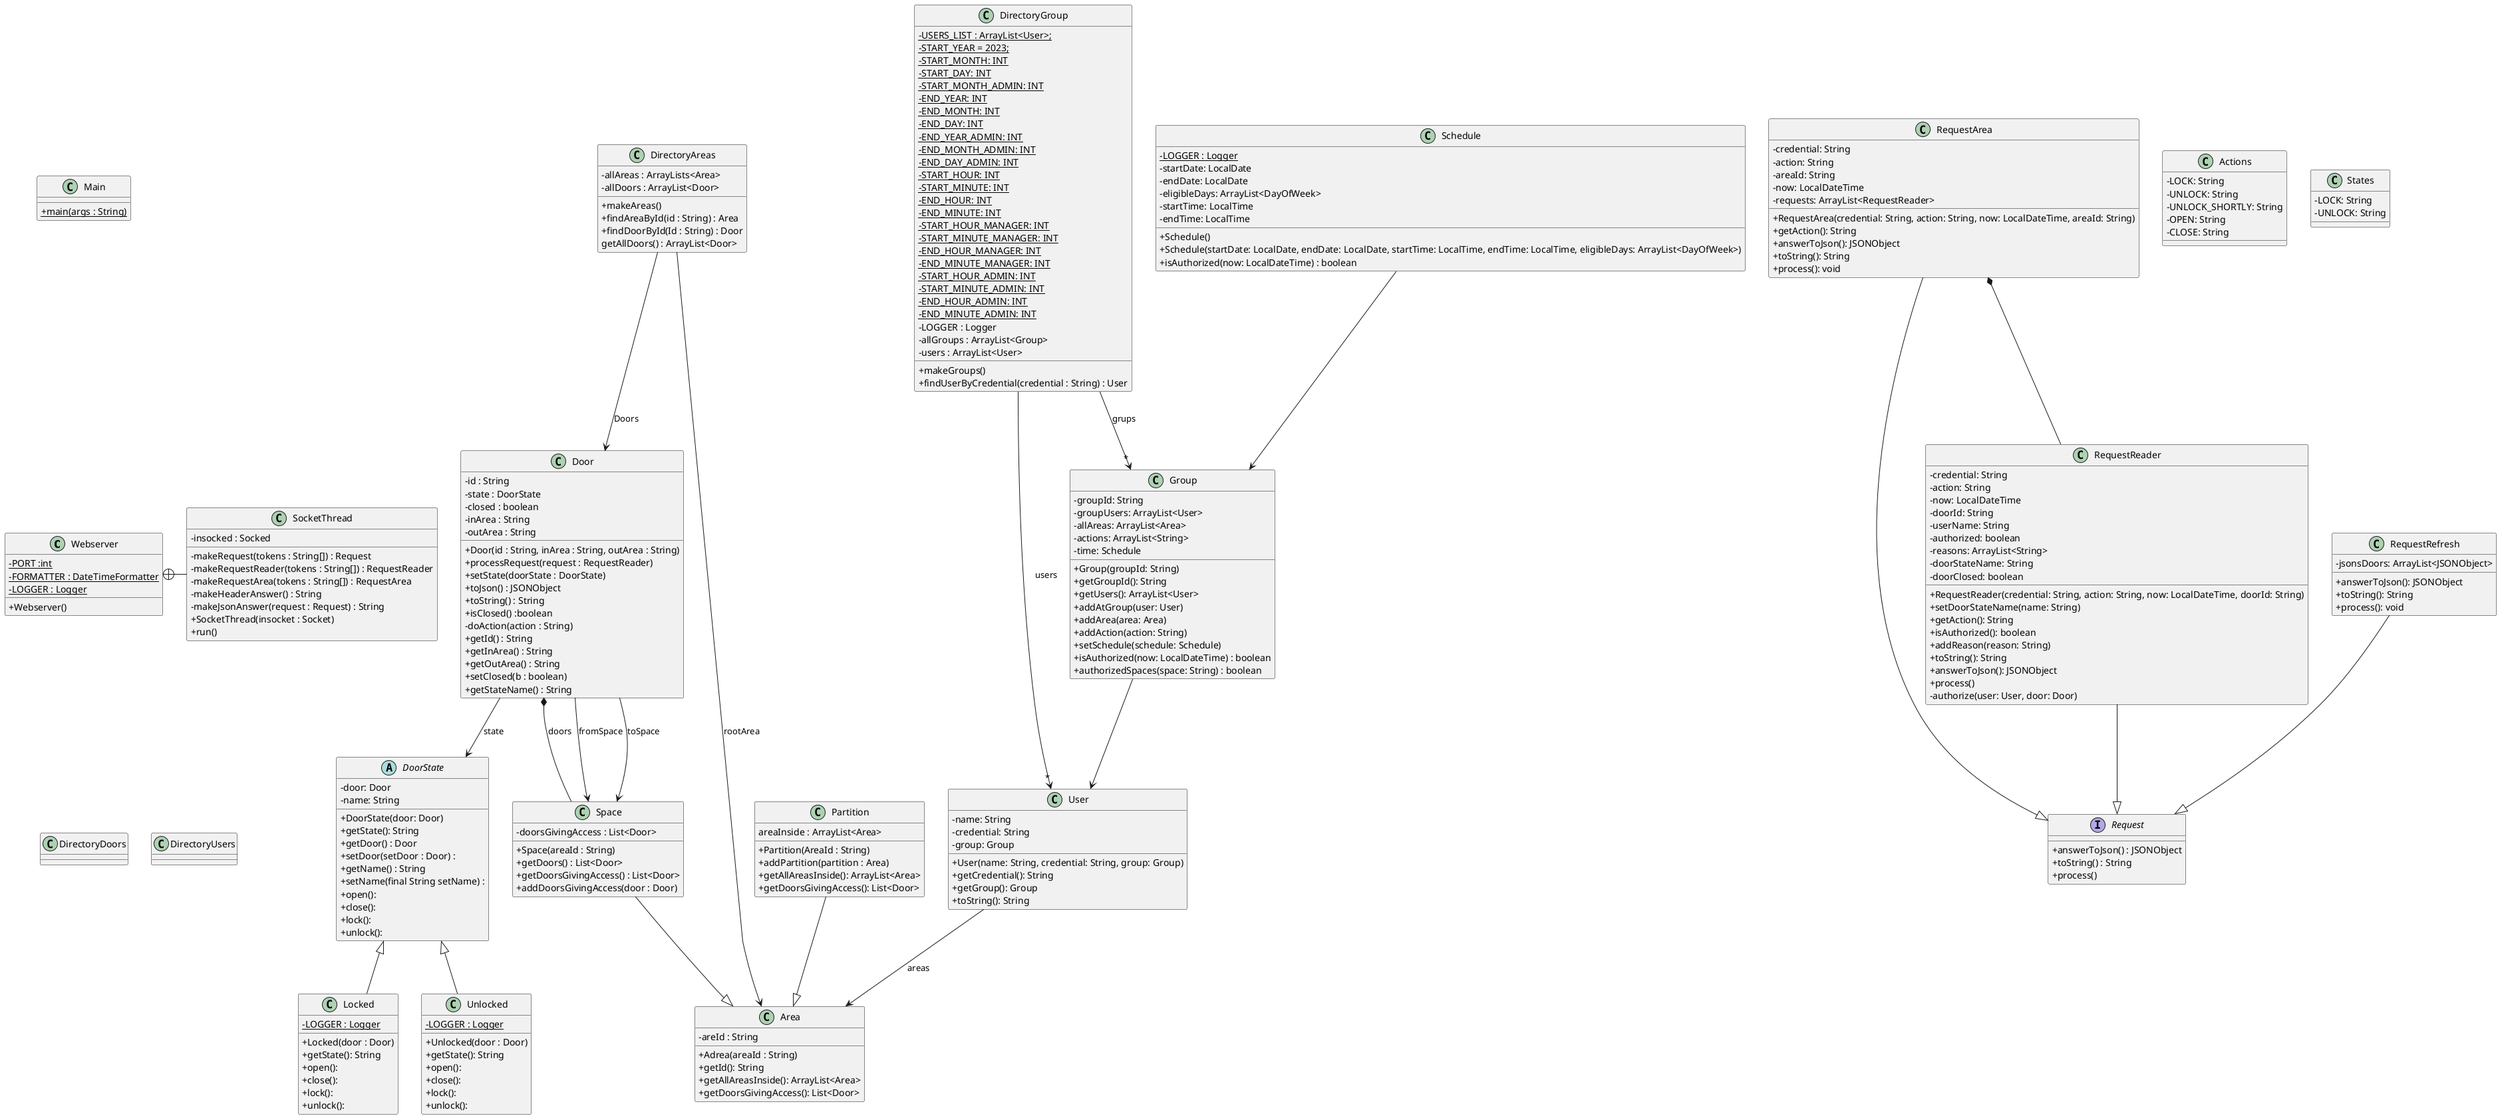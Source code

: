 @startuml
'https://plantuml.com/class-diagram

skinparam classAttributeIconSize 0

class Webserver {
- {static} PORT :int
- {static} FORMATTER : DateTimeFormatter
- {static} LOGGER : Logger
+ Webserver()
}

class SocketThread {
- insocked : Socked
- makeRequest(tokens : String[]) : Request
- makeRequestReader(tokens : String[]) : RequestReader
- makeRequestArea(tokens : String[]) : RequestArea
- makeHeaderAnswer() : String
- makeJsonAnswer(request : Request) : String
+ SocketThread(insocket : Socket)
+ run()
}

Webserver +-right- SocketThread

class Door {
- id : String
- state : DoorState
- closed : boolean
- inArea : String
- outArea : String
+ Door(id : String, inArea : String, outArea : String)
+ processRequest(request : RequestReader)
+ setState(doorState : DoorState)
+ toJson() : JSONObject
+ toString() : String
+ isClosed() :boolean
- doAction(action : String)
+getId() : String
+getInArea() : String
+getOutArea() : String
+ setClosed(b : boolean)
+ getStateName() : String
}

Door --> DoorState : "state"
Door --> Space : fromSpace
Door --> Space : toSpace

abstract Class DoorState
{
- door: Door
- name: String
+ DoorState(door: Door)
+ getState(): String
+ getDoor() : Door
+ setDoor(setDoor : Door) :
+ getName() : String
+ setName(final String setName) :
+ open():
+ close():
+ lock():
+ unlock():
}

class Locked {
- {static} LOGGER : Logger
+ Locked(door : Door)
+ getState(): String
+ open():
+ close():
+ lock():
+ unlock():
}
DoorState <|-- Locked

class Unlocked {
- {static} LOGGER : Logger
+ Unlocked(door : Door)
+ getState(): String
+ open():
+ close():
+ lock():
+ unlock():
}
DoorState <|-- Unlocked

class Main {
+ {static} main(args : String)
}

class Area
{
-areId : String
+Adrea(areaId : String)
+getId(): String
+getAllAreasInside(): ArrayList<Area>
+getDoorsGivingAccess(): List<Door>

}

class DirectoryAreas{
-allAreas : ArrayLists<Area>
-allDoors : ArrayList<Door>
+makeAreas()
+findAreaById(id : String) : Area
+findDoorById(Id : String) : Door
getAllDoors() : ArrayList<Door>
}
DirectoryAreas --> Area : "rootArea"
DirectoryAreas --> Door : "Doors"

class Partition{
areaInside : ArrayList<Area>
+Partition(AreaId : String)
+addPartition(partition : Area)
+getAllAreasInside(): ArrayList<Area>
+getDoorsGivingAccess(): List<Door>
}

Partition --|> Area


class Space{
-doorsGivingAccess : List<Door>
+Space(areaId : String)
+getDoors() : List<Door>
+getDoorsGivingAccess() : List<Door>
+addDoorsGivingAccess(door : Door)
}

Space --|> Area
Space --* Door : "doors"


class DirectoryGroup{
- {static} USERS_LIST : ArrayList<User>;
- {static} START_YEAR = 2023;
- {static} START_MONTH: INT
- {static} START_DAY: INT
- {static} START_MONTH_ADMIN: INT
- {static} END_YEAR: INT
- {static} END_MONTH: INT
- {static} END_DAY: INT
- {static} END_YEAR_ADMIN: INT
- {static} END_MONTH_ADMIN: INT
- {static} END_DAY_ADMIN: INT
- {static} START_HOUR: INT
- {static} START_MINUTE: INT
- {static} END_HOUR: INT
- {static} END_MINUTE: INT
- {static} START_HOUR_MANAGER: INT
- {static} START_MINUTE_MANAGER: INT
- {static} END_HOUR_MANAGER: INT
- {static} END_MINUTE_MANAGER: INT
- {static} START_HOUR_ADMIN: INT
- {static} START_MINUTE_ADMIN: INT
- {static} END_HOUR_ADMIN: INT
- {static} END_MINUTE_ADMIN: INT
- LOGGER : Logger
- allGroups : ArrayList<Group>
- users : ArrayList<User>
+ makeGroups()
+ findUserByCredential(credential : String) : User
}

DirectoryGroup --> "*" Group : "grups"
DirectoryGroup --> "*" User : "users"

class Group {
  - groupId: String
  - groupUsers: ArrayList<User>
  - allAreas: ArrayList<Area>
  - actions: ArrayList<String>
  - time: Schedule
  + Group(groupId: String)
  + getGroupId(): String
  + getUsers(): ArrayList<User>
  + addAtGroup(user: User)
  + addArea(area: Area)
  + addAction(action: String)
  + setSchedule(schedule: Schedule)
  + isAuthorized(now: LocalDateTime) : boolean
  + authorizedSpaces(space: String) : boolean
 }

Group --> User

class Schedule {
  - {static} LOGGER : Logger
  - startDate: LocalDate
  - endDate: LocalDate
  - eligibleDays: ArrayList<DayOfWeek>
  - startTime: LocalTime
  - endTime: LocalTime
  + Schedule()
  + Schedule(startDate: LocalDate, endDate: LocalDate, startTime: LocalTime, endTime: LocalTime, eligibleDays: ArrayList<DayOfWeek>)
  + isAuthorized(now: LocalDateTime) : boolean
}

Schedule --> Group

class User {
  - name: String
  - credential: String
  - group: Group
  + User(name: String, credential: String, group: Group)
  + getCredential(): String
  + getGroup(): Group
  + toString(): String
}

User --> Area : "areas"

interface Request{
+answerToJson() : JSONObject
+toString() : String
+process()
}

class RequestReader {
  - credential: String
  - action: String
  - now: LocalDateTime
  - doorId: String
  - userName: String
  - authorized: boolean
  - reasons: ArrayList<String>
  - doorStateName: String
  - doorClosed: boolean
  + RequestReader(credential: String, action: String, now: LocalDateTime, doorId: String)
  + setDoorStateName(name: String)
  + getAction(): String
  + isAuthorized(): boolean
  + addReason(reason: String)
  + toString(): String
  + answerToJson(): JSONObject
  + process()
  - authorize(user: User, door: Door)
}
RequestReader --|> Request


class RequestRefresh {
  - jsonsDoors: ArrayList<JSONObject>
  + answerToJson(): JSONObject
  + toString(): String
  + process(): void
}

RequestRefresh --|> Request

class RequestArea{
  - credential: String
  - action: String
  - areaId: String
  - now: LocalDateTime
  - requests: ArrayList<RequestReader>
  + RequestArea(credential: String, action: String, now: LocalDateTime, areaId: String)
  + getAction(): String
  + answerToJson(): JSONObject
  + toString(): String
  + process(): void
}

RequestArea *-- RequestReader

RequestArea --|> Request


class Actions {
  -LOCK: String
  -UNLOCK: String
  -UNLOCK_SHORTLY: String
  -OPEN: String
  -CLOSE: String
}

class States {
  -LOCK: String
  -UNLOCK: String
}


Main -[hidden]down- Webserver
Webserver -[hidden]down- DirectoryDoors
DirectoryDoors -[hidden]right- DirectoryUsers

@enduml